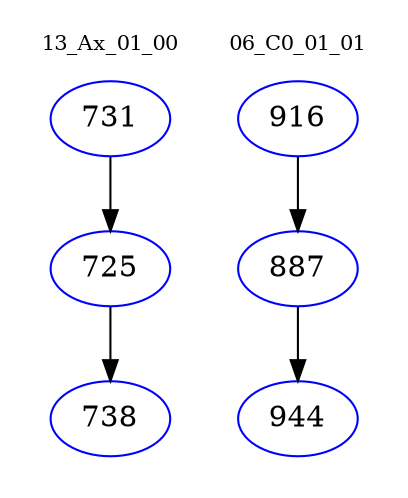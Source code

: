 digraph{
subgraph cluster_0 {
color = white
label = "13_Ax_01_00";
fontsize=10;
T0_731 [label="731", color="blue"]
T0_731 -> T0_725 [color="black"]
T0_725 [label="725", color="blue"]
T0_725 -> T0_738 [color="black"]
T0_738 [label="738", color="blue"]
}
subgraph cluster_1 {
color = white
label = "06_C0_01_01";
fontsize=10;
T1_916 [label="916", color="blue"]
T1_916 -> T1_887 [color="black"]
T1_887 [label="887", color="blue"]
T1_887 -> T1_944 [color="black"]
T1_944 [label="944", color="blue"]
}
}
